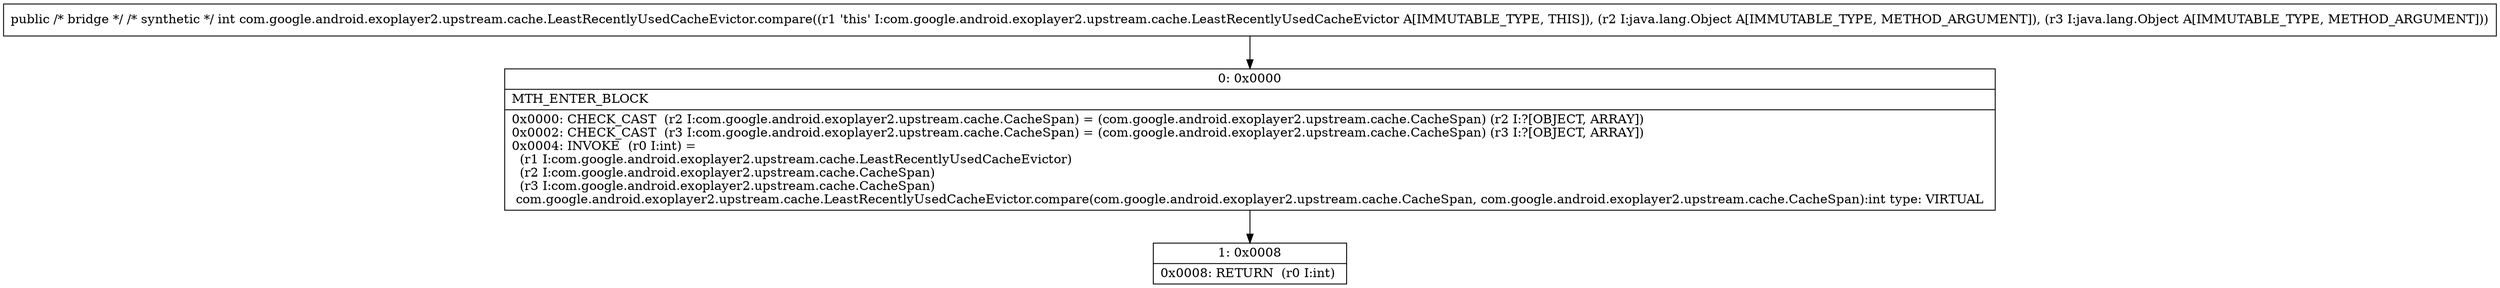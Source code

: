 digraph "CFG forcom.google.android.exoplayer2.upstream.cache.LeastRecentlyUsedCacheEvictor.compare(Ljava\/lang\/Object;Ljava\/lang\/Object;)I" {
Node_0 [shape=record,label="{0\:\ 0x0000|MTH_ENTER_BLOCK\l|0x0000: CHECK_CAST  (r2 I:com.google.android.exoplayer2.upstream.cache.CacheSpan) = (com.google.android.exoplayer2.upstream.cache.CacheSpan) (r2 I:?[OBJECT, ARRAY]) \l0x0002: CHECK_CAST  (r3 I:com.google.android.exoplayer2.upstream.cache.CacheSpan) = (com.google.android.exoplayer2.upstream.cache.CacheSpan) (r3 I:?[OBJECT, ARRAY]) \l0x0004: INVOKE  (r0 I:int) = \l  (r1 I:com.google.android.exoplayer2.upstream.cache.LeastRecentlyUsedCacheEvictor)\l  (r2 I:com.google.android.exoplayer2.upstream.cache.CacheSpan)\l  (r3 I:com.google.android.exoplayer2.upstream.cache.CacheSpan)\l com.google.android.exoplayer2.upstream.cache.LeastRecentlyUsedCacheEvictor.compare(com.google.android.exoplayer2.upstream.cache.CacheSpan, com.google.android.exoplayer2.upstream.cache.CacheSpan):int type: VIRTUAL \l}"];
Node_1 [shape=record,label="{1\:\ 0x0008|0x0008: RETURN  (r0 I:int) \l}"];
MethodNode[shape=record,label="{public \/* bridge *\/ \/* synthetic *\/ int com.google.android.exoplayer2.upstream.cache.LeastRecentlyUsedCacheEvictor.compare((r1 'this' I:com.google.android.exoplayer2.upstream.cache.LeastRecentlyUsedCacheEvictor A[IMMUTABLE_TYPE, THIS]), (r2 I:java.lang.Object A[IMMUTABLE_TYPE, METHOD_ARGUMENT]), (r3 I:java.lang.Object A[IMMUTABLE_TYPE, METHOD_ARGUMENT])) }"];
MethodNode -> Node_0;
Node_0 -> Node_1;
}

